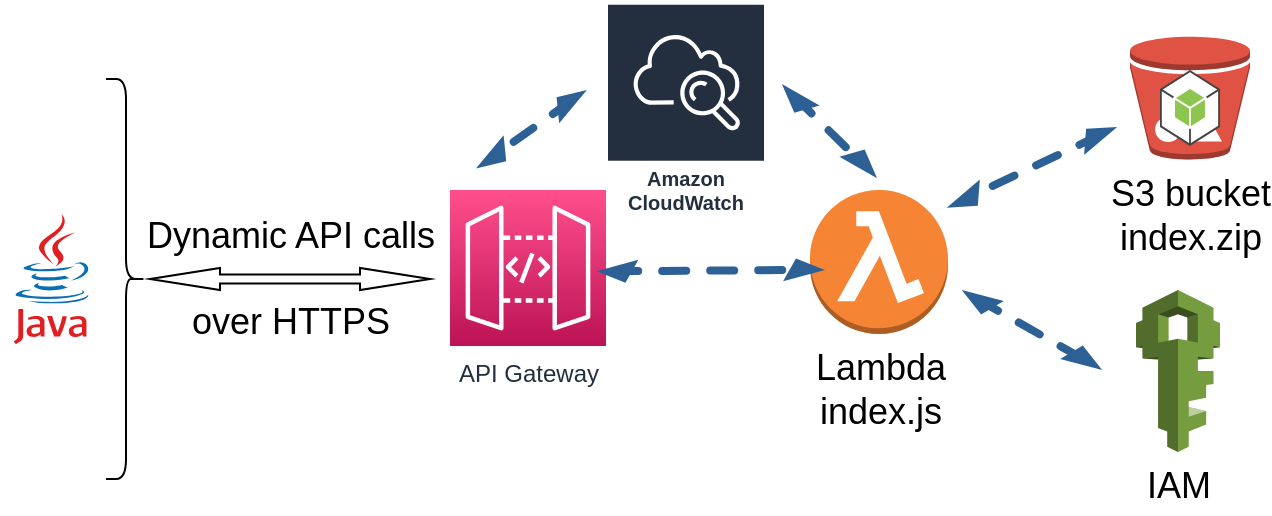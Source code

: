<mxfile version="15.6.6" type="github">
  <diagram id="-HmqK48WhCdUe5ILAbIL" name="Page-1">
    <mxGraphModel dx="1209" dy="627" grid="1" gridSize="10" guides="1" tooltips="1" connect="1" arrows="1" fold="1" page="1" pageScale="1" pageWidth="827" pageHeight="1169" math="0" shadow="0">
      <root>
        <mxCell id="0" />
        <mxCell id="1" parent="0" />
        <mxCell id="VsFd__ty3bcOsws0WfjS-2" value="&lt;font style=&quot;font-size: 18px&quot;&gt;Lambda&lt;br&gt;index.js&lt;/font&gt;" style="outlineConnect=0;dashed=0;verticalLabelPosition=bottom;verticalAlign=top;align=center;html=1;shape=mxgraph.aws3.lambda_function;fillColor=#F58534;gradientColor=none;" parent="1" vertex="1">
          <mxGeometry x="540" y="290" width="69" height="72" as="geometry" />
        </mxCell>
        <mxCell id="VsFd__ty3bcOsws0WfjS-3" value="&lt;font style=&quot;font-size: 18px&quot;&gt;S3 bucket&lt;br&gt;index.zip&lt;/font&gt;" style="outlineConnect=0;dashed=0;verticalLabelPosition=bottom;verticalAlign=top;align=center;html=1;shape=mxgraph.aws3.bucket_with_objects;fillColor=#E05243;gradientColor=none;strokeColor=default;fontColor=default;" parent="1" vertex="1">
          <mxGeometry x="700" y="213.25" width="60" height="61.5" as="geometry" />
        </mxCell>
        <mxCell id="VsFd__ty3bcOsws0WfjS-4" value="" style="outlineConnect=0;dashed=0;verticalLabelPosition=bottom;verticalAlign=top;align=center;html=1;shape=mxgraph.aws3.android;fillColor=#8CC64F;gradientColor=none;strokeColor=default;fontColor=default;" parent="1" vertex="1">
          <mxGeometry x="715" y="230" width="30" height="38" as="geometry" />
        </mxCell>
        <mxCell id="VsFd__ty3bcOsws0WfjS-5" value="" style="shape=image;html=1;verticalAlign=top;verticalLabelPosition=bottom;labelBackgroundColor=#ffffff;imageAspect=0;aspect=fixed;image=https://cdn0.iconfinder.com/data/icons/logos-brands-in-colors/128/react-128.png" parent="1" vertex="1">
          <mxGeometry x="135" y="220" width="48" height="48" as="geometry" />
        </mxCell>
        <mxCell id="VsFd__ty3bcOsws0WfjS-6" value="API Gateway&lt;br&gt;" style="points=[[0,0,0],[0.25,0,0],[0.5,0,0],[0.75,0,0],[1,0,0],[0,1,0],[0.25,1,0],[0.5,1,0],[0.75,1,0],[1,1,0],[0,0.25,0],[0,0.5,0],[0,0.75,0],[1,0.25,0],[1,0.5,0],[1,0.75,0]];outlineConnect=0;fontColor=#232F3E;gradientColor=#FF4F8B;gradientDirection=north;fillColor=#BC1356;strokeColor=#ffffff;dashed=0;verticalLabelPosition=bottom;verticalAlign=top;align=center;html=1;fontSize=12;fontStyle=0;aspect=fixed;shape=mxgraph.aws4.resourceIcon;resIcon=mxgraph.aws4.api_gateway;" parent="1" vertex="1">
          <mxGeometry x="360" y="290" width="78" height="78" as="geometry" />
        </mxCell>
        <mxCell id="VsFd__ty3bcOsws0WfjS-7" value="" style="dashed=0;outlineConnect=0;html=1;align=center;labelPosition=center;verticalLabelPosition=bottom;verticalAlign=top;shape=mxgraph.weblogos.java" parent="1" vertex="1">
          <mxGeometry x="141.8" y="302" width="38.2" height="65" as="geometry" />
        </mxCell>
        <mxCell id="VsFd__ty3bcOsws0WfjS-10" value="" style="shape=image;html=1;verticalAlign=top;verticalLabelPosition=bottom;labelBackgroundColor=#ffffff;imageAspect=0;aspect=fixed;image=https://cdn4.iconfinder.com/data/icons/logos-and-brands/512/267_Python_logo-128.png" parent="1" vertex="1">
          <mxGeometry x="135.75" y="405.25" width="46.5" height="46.5" as="geometry" />
        </mxCell>
        <mxCell id="VsFd__ty3bcOsws0WfjS-11" value="&lt;font style=&quot;font-size: 18px&quot;&gt;IAM&lt;/font&gt;" style="outlineConnect=0;dashed=0;verticalLabelPosition=bottom;verticalAlign=top;align=center;html=1;shape=mxgraph.aws3.iam;fillColor=#759C3E;gradientColor=none;strokeColor=default;fontColor=default;" parent="1" vertex="1">
          <mxGeometry x="703" y="340" width="42" height="81" as="geometry" />
        </mxCell>
        <mxCell id="VsFd__ty3bcOsws0WfjS-15" value="" style="verticalLabelPosition=bottom;html=1;verticalAlign=top;strokeWidth=1;align=center;outlineConnect=0;dashed=0;outlineConnect=0;shape=mxgraph.aws3d.dashedEdgeDouble;fillColor=#000000;aspect=fixed;strokeColor=default;fontColor=default;rotation=0;" parent="1" vertex="1">
          <mxGeometry x="615.87" y="340" width="70.22" height="40" as="geometry" />
        </mxCell>
        <mxCell id="VsFd__ty3bcOsws0WfjS-17" value="" style="verticalLabelPosition=bottom;html=1;verticalAlign=top;strokeWidth=1;align=center;outlineConnect=0;dashed=0;outlineConnect=0;shape=mxgraph.aws3d.dashedEdgeDouble;fillColor=#000000;aspect=fixed;rotation=-235;strokeColor=default;fontColor=default;" parent="1" vertex="1">
          <mxGeometry x="610" y="255.32" width="81.96" height="46.68" as="geometry" />
        </mxCell>
        <mxCell id="VsFd__ty3bcOsws0WfjS-19" value="" style="verticalLabelPosition=bottom;html=1;verticalAlign=top;strokeWidth=1;align=center;outlineConnect=0;dashed=0;outlineConnect=0;shape=mxgraph.aws3d.dashedEdgeDouble;fillColor=#000000;aspect=fixed;rotation=-30;" parent="1" vertex="1">
          <mxGeometry x="440.73" y="302" width="99.27" height="56.55" as="geometry" />
        </mxCell>
        <mxCell id="VsFd__ty3bcOsws0WfjS-22" value="" style="shape=curlyBracket;whiteSpace=wrap;html=1;rounded=1;flipH=1;" parent="1" vertex="1">
          <mxGeometry x="188" y="234.5" width="20" height="200" as="geometry" />
        </mxCell>
        <mxCell id="VsFd__ty3bcOsws0WfjS-24" value="&lt;font style=&quot;font-size: 18px&quot;&gt;Dynamic API calls &lt;br&gt;&lt;br&gt;over HTTPS&lt;/font&gt;" style="html=1;shadow=0;dashed=0;align=center;verticalAlign=middle;shape=mxgraph.arrows2.twoWayArrow;dy=0.6;dx=35;" parent="1" vertex="1">
          <mxGeometry x="210" y="329" width="140" height="11" as="geometry" />
        </mxCell>
        <mxCell id="qiM--PFQDSTozMKqdRrz-2" value="Amazon CloudWatch" style="sketch=0;outlineConnect=0;fontColor=#232F3E;gradientColor=none;strokeColor=#ffffff;fillColor=#232F3E;dashed=0;verticalLabelPosition=middle;verticalAlign=bottom;align=center;html=1;whiteSpace=wrap;fontSize=10;fontStyle=1;spacing=3;shape=mxgraph.aws4.productIcon;prIcon=mxgraph.aws4.cloudwatch;" parent="1" vertex="1">
          <mxGeometry x="438" y="196.37" width="80" height="110" as="geometry" />
        </mxCell>
        <mxCell id="qiM--PFQDSTozMKqdRrz-3" value="" style="verticalLabelPosition=bottom;html=1;verticalAlign=top;strokeWidth=1;align=center;outlineConnect=0;dashed=0;outlineConnect=0;shape=mxgraph.aws3d.dashedEdgeDouble;fillColor=#000000;aspect=fixed;rotation=115;strokeColor=default;fontColor=default;" parent="1" vertex="1">
          <mxGeometry x="371.14" y="242.8" width="59.11" height="33.67" as="geometry" />
        </mxCell>
        <mxCell id="qiM--PFQDSTozMKqdRrz-4" value="" style="verticalLabelPosition=bottom;html=1;verticalAlign=top;strokeWidth=1;align=center;outlineConnect=0;dashed=0;outlineConnect=0;shape=mxgraph.aws3d.dashedEdgeDouble;fillColor=#000000;aspect=fixed;rotation=15;strokeColor=default;fontColor=default;" parent="1" vertex="1">
          <mxGeometry x="520.66" y="243.99" width="58.15" height="33.13" as="geometry" />
        </mxCell>
      </root>
    </mxGraphModel>
  </diagram>
</mxfile>
